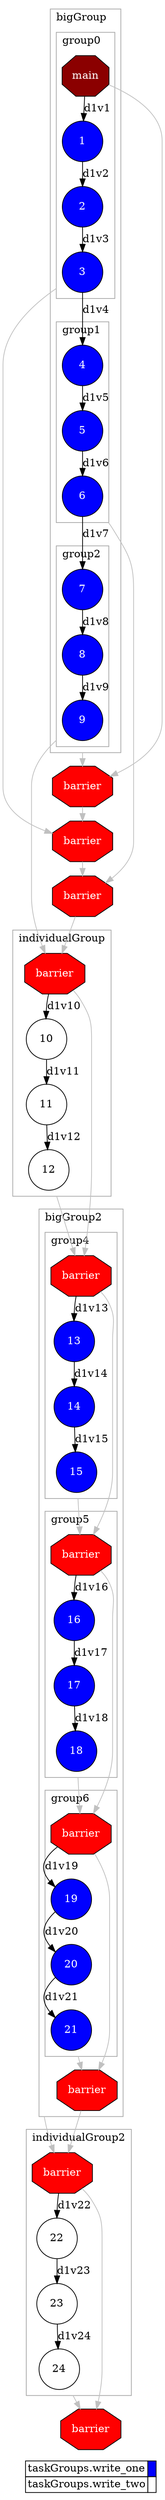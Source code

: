 digraph {
  rankdir=TB;
  labeljust="l";
  compound= true;
  subgraph dependence_graph {
    ranksep=0.20;
    node[height=0.75];

Synchro0[label="main", shape=octagon, style=filled fillcolor="#8B0000" fontcolor="#FFFFFF"];
subgraph clusterTasksbigGroup {
shape=rect;
node[height=0.75];
color="#A9A9A9"; 
label="bigGroup";

subgraph clusterTasksgroup0 {
shape=rect;
node[height=0.75];
color="#A9A9A9"; 
label="group0";

1[shape=circle, style=filled fillcolor="#0000ff" fontcolor="#ffffff"];
Synchro0 -> 1 [label="d1v1"];
2[shape=circle, style=filled fillcolor="#0000ff" fontcolor="#ffffff"];
1 -> 2 [label="d1v2"];
3[shape=circle, style=filled fillcolor="#0000ff" fontcolor="#ffffff"];
2 -> 3 [label="d1v3"];
}

subgraph clusterTasksgroup1 {
shape=rect;
node[height=0.75];
color="#A9A9A9"; 
label="group1";

4[shape=circle, style=filled fillcolor="#0000ff" fontcolor="#ffffff"];
3 -> 4 [label="d1v4"];
5[shape=circle, style=filled fillcolor="#0000ff" fontcolor="#ffffff"];
4 -> 5 [label="d1v5"];
6[shape=circle, style=filled fillcolor="#0000ff" fontcolor="#ffffff"];
5 -> 6 [label="d1v6"];
}

subgraph clusterTasksgroup2 {
shape=rect;
node[height=0.75];
color="#A9A9A9"; 
label="group2";

7[shape=circle, style=filled fillcolor="#0000ff" fontcolor="#ffffff"];
6 -> 7 [label="d1v7"];
8[shape=circle, style=filled fillcolor="#0000ff" fontcolor="#ffffff"];
7 -> 8 [label="d1v8"];
9[shape=circle, style=filled fillcolor="#0000ff" fontcolor="#ffffff"];
8 -> 9 [label="d1v9"];
}

}

Synchro1[label="barrier", shape=octagon, style=filled fillcolor="#ff0000" fontcolor="#FFFFFF"];
Synchro0 -> Synchro1 [color=grey];
9 -> Synchro1 [color=grey][ ltail="clusterTasksbigGroup" ];
Synchro2[label="barrier", shape=octagon, style=filled fillcolor="#ff0000" fontcolor="#FFFFFF"];
Synchro1 -> Synchro2 [color=grey];
3 -> Synchro2 [color=grey][ ltail="clusterTasksgroup0" ];
Synchro3[label="barrier", shape=octagon, style=filled fillcolor="#ff0000" fontcolor="#FFFFFF"];
Synchro2 -> Synchro3 [color=grey];
6 -> Synchro3 [color=grey][ ltail="clusterTasksgroup1" ];
Synchro4[label="barrier", shape=octagon, style=filled fillcolor="#ff0000" fontcolor="#FFFFFF"];
Synchro3 -> Synchro4 [color=grey];
9 -> Synchro4 [color=grey][ ltail="clusterTasksgroup2" ];
subgraph clusterTasksindividualGroup {
shape=rect;
node[height=0.75];
color="#A9A9A9"; 
label="individualGroup";

10[shape=circle, style=filled fillcolor="#ffffff" fontcolor="#000000"];
Synchro4 -> 10 [label="d1v10"];
11[shape=circle, style=filled fillcolor="#ffffff" fontcolor="#000000"];
10 -> 11 [label="d1v11"];
12[shape=circle, style=filled fillcolor="#ffffff" fontcolor="#000000"];
11 -> 12 [label="d1v12"];
}

Synchro5[label="barrier", shape=octagon, style=filled fillcolor="#ff0000" fontcolor="#FFFFFF"];
Synchro4 -> Synchro5 [color=grey];
12 -> Synchro5 [color=grey][ ltail="clusterTasksindividualGroup" ];
subgraph clusterTasksbigGroup2 {
shape=rect;
node[height=0.75];
color="#A9A9A9"; 
label="bigGroup2";

subgraph clusterTasksgroup4 {
shape=rect;
node[height=0.75];
color="#A9A9A9"; 
label="group4";

13[shape=circle, style=filled fillcolor="#0000ff" fontcolor="#ffffff"];
Synchro5 -> 13 [label="d1v13"];
14[shape=circle, style=filled fillcolor="#0000ff" fontcolor="#ffffff"];
13 -> 14 [label="d1v14"];
15[shape=circle, style=filled fillcolor="#0000ff" fontcolor="#ffffff"];
14 -> 15 [label="d1v15"];
}

Synchro6[label="barrier", shape=octagon, style=filled fillcolor="#ff0000" fontcolor="#FFFFFF"];
Synchro5 -> Synchro6 [color=grey];
15 -> Synchro6 [color=grey][ ltail="clusterTasksgroup4" ];
subgraph clusterTasksgroup5 {
shape=rect;
node[height=0.75];
color="#A9A9A9"; 
label="group5";

16[shape=circle, style=filled fillcolor="#0000ff" fontcolor="#ffffff"];
Synchro6 -> 16 [label="d1v16"];
17[shape=circle, style=filled fillcolor="#0000ff" fontcolor="#ffffff"];
16 -> 17 [label="d1v17"];
18[shape=circle, style=filled fillcolor="#0000ff" fontcolor="#ffffff"];
17 -> 18 [label="d1v18"];
}

Synchro7[label="barrier", shape=octagon, style=filled fillcolor="#ff0000" fontcolor="#FFFFFF"];
Synchro6 -> Synchro7 [color=grey];
18 -> Synchro7 [color=grey][ ltail="clusterTasksgroup5" ];
subgraph clusterTasksgroup6 {
shape=rect;
node[height=0.75];
color="#A9A9A9"; 
label="group6";

19[shape=circle, style=filled fillcolor="#0000ff" fontcolor="#ffffff"];
Synchro7 -> 19 [label="d1v19"];
20[shape=circle, style=filled fillcolor="#0000ff" fontcolor="#ffffff"];
19 -> 20 [label="d1v20"];
21[shape=circle, style=filled fillcolor="#0000ff" fontcolor="#ffffff"];
20 -> 21 [label="d1v21"];
}

Synchro8[label="barrier", shape=octagon, style=filled fillcolor="#ff0000" fontcolor="#FFFFFF"];
Synchro7 -> Synchro8 [color=grey];
21 -> Synchro8 [color=grey][ ltail="clusterTasksgroup6" ];
}

Synchro9[label="barrier", shape=octagon, style=filled fillcolor="#ff0000" fontcolor="#FFFFFF"];
Synchro8 -> Synchro9 [color=grey];
21 -> Synchro9 [color=grey][ ltail="clusterTasksbigGroup2" ];
subgraph clusterTasksindividualGroup2 {
shape=rect;
node[height=0.75];
color="#A9A9A9"; 
label="individualGroup2";

22[shape=circle, style=filled fillcolor="#ffffff" fontcolor="#000000"];
Synchro9 -> 22 [label="d1v22"];
23[shape=circle, style=filled fillcolor="#ffffff" fontcolor="#000000"];
22 -> 23 [label="d1v23"];
24[shape=circle, style=filled fillcolor="#ffffff" fontcolor="#000000"];
23 -> 24 [label="d1v24"];
}

Synchro10[label="barrier", shape=octagon, style=filled fillcolor="#ff0000" fontcolor="#FFFFFF"];
Synchro9 -> Synchro10 [color=grey];
24 -> Synchro10 [color=grey][ ltail="clusterTasksindividualGroup2" ];  }
  subgraph legend {
    rank=sink;
    node [shape=plaintext, height=0.75];
    ranksep=0.20;
    label = "Legend";
    key [label=<
      <table border="0" cellpadding="2" cellspacing="0" cellborder="1">
<tr>
<td align="right">taskGroups.write_one</td>
<td bgcolor="#0000ff">&nbsp;</td>
</tr>
<tr>
<td align="right">taskGroups.write_two</td>
<td bgcolor="#ffffff">&nbsp;</td>
</tr>
      </table>
    >]
  }
}
